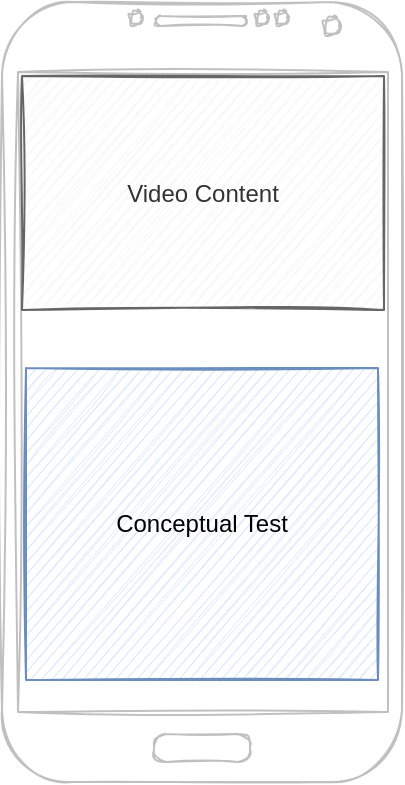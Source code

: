 <mxfile version="15.6.6" type="device"><diagram id="q-jO0S2uwS18KbkAQUTs" name="Page-1"><mxGraphModel dx="593" dy="336" grid="0" gridSize="10" guides="1" tooltips="1" connect="1" arrows="1" fold="1" page="1" pageScale="1" pageWidth="3300" pageHeight="4681" math="0" shadow="0"><root><mxCell id="0"/><mxCell id="1" parent="0"/><mxCell id="tsqBGsSqDHvQiY67wWHb-1" value="" style="verticalLabelPosition=bottom;verticalAlign=top;html=1;shadow=0;dashed=0;strokeWidth=1;shape=mxgraph.android.phone2;strokeColor=#c0c0c0;fillColor=default;fontColor=default;rounded=0;sketch=1;" vertex="1" parent="1"><mxGeometry x="916" y="86" width="200" height="390" as="geometry"/></mxCell><mxCell id="tsqBGsSqDHvQiY67wWHb-7" value="Video Content" style="whiteSpace=wrap;html=1;fontColor=#333333;strokeColor=#666666;fillColor=#f5f5f5;rounded=0;sketch=1;" vertex="1" parent="1"><mxGeometry x="926" y="123" width="181" height="117" as="geometry"/></mxCell><mxCell id="tsqBGsSqDHvQiY67wWHb-14" value="Conceptual Test" style="whiteSpace=wrap;html=1;shadow=0;glass=0;strokeColor=#6c8ebf;fillColor=#dae8fc;gradientDirection=radial;fontColor=default;rounded=0;sketch=1;" vertex="1" parent="1"><mxGeometry x="928" y="269" width="176" height="156" as="geometry"/></mxCell></root></mxGraphModel></diagram></mxfile>